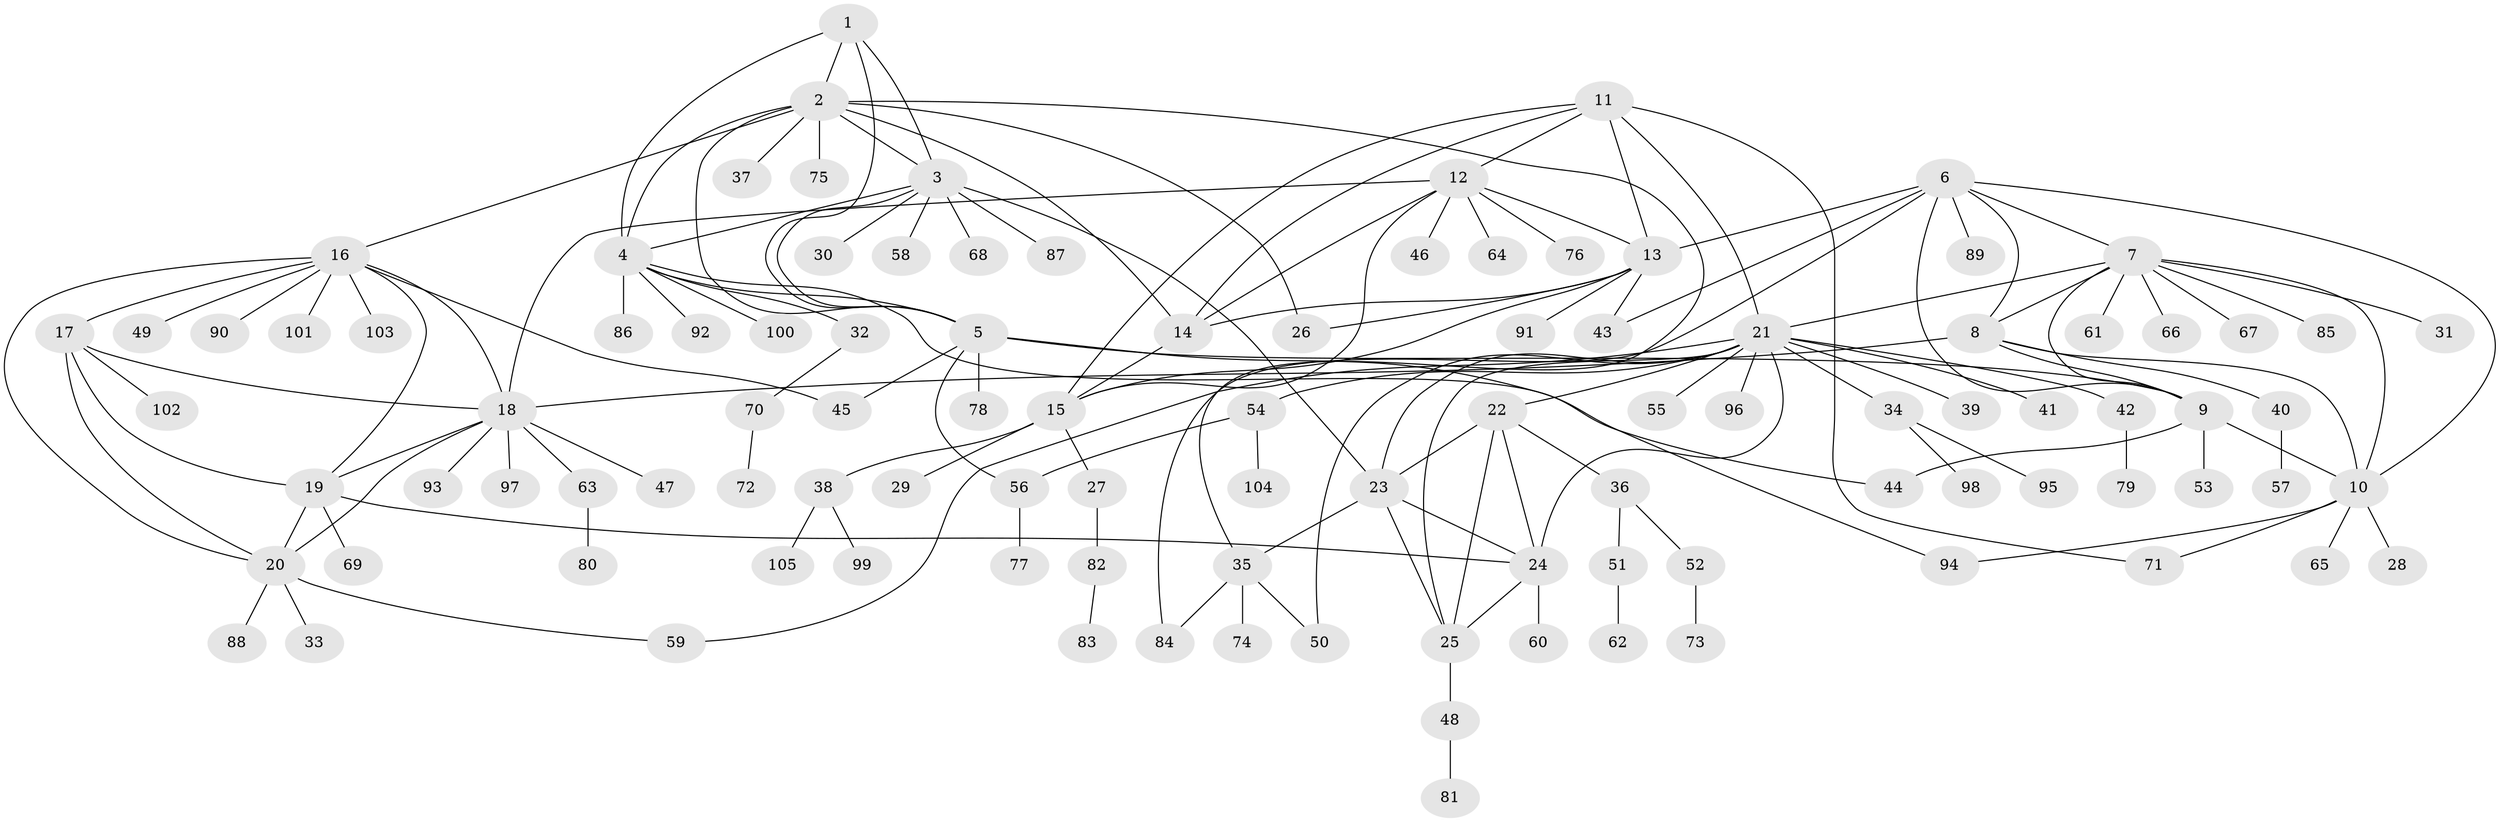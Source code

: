 // Generated by graph-tools (version 1.1) at 2025/16/03/09/25 04:16:04]
// undirected, 105 vertices, 151 edges
graph export_dot {
graph [start="1"]
  node [color=gray90,style=filled];
  1;
  2;
  3;
  4;
  5;
  6;
  7;
  8;
  9;
  10;
  11;
  12;
  13;
  14;
  15;
  16;
  17;
  18;
  19;
  20;
  21;
  22;
  23;
  24;
  25;
  26;
  27;
  28;
  29;
  30;
  31;
  32;
  33;
  34;
  35;
  36;
  37;
  38;
  39;
  40;
  41;
  42;
  43;
  44;
  45;
  46;
  47;
  48;
  49;
  50;
  51;
  52;
  53;
  54;
  55;
  56;
  57;
  58;
  59;
  60;
  61;
  62;
  63;
  64;
  65;
  66;
  67;
  68;
  69;
  70;
  71;
  72;
  73;
  74;
  75;
  76;
  77;
  78;
  79;
  80;
  81;
  82;
  83;
  84;
  85;
  86;
  87;
  88;
  89;
  90;
  91;
  92;
  93;
  94;
  95;
  96;
  97;
  98;
  99;
  100;
  101;
  102;
  103;
  104;
  105;
  1 -- 2;
  1 -- 3;
  1 -- 4;
  1 -- 5;
  2 -- 3;
  2 -- 4;
  2 -- 5;
  2 -- 14;
  2 -- 16;
  2 -- 26;
  2 -- 35;
  2 -- 37;
  2 -- 75;
  3 -- 4;
  3 -- 5;
  3 -- 23;
  3 -- 30;
  3 -- 58;
  3 -- 68;
  3 -- 87;
  4 -- 5;
  4 -- 32;
  4 -- 44;
  4 -- 86;
  4 -- 92;
  4 -- 100;
  5 -- 9;
  5 -- 45;
  5 -- 56;
  5 -- 78;
  5 -- 94;
  6 -- 7;
  6 -- 8;
  6 -- 9;
  6 -- 10;
  6 -- 13;
  6 -- 43;
  6 -- 84;
  6 -- 89;
  7 -- 8;
  7 -- 9;
  7 -- 10;
  7 -- 21;
  7 -- 31;
  7 -- 61;
  7 -- 66;
  7 -- 67;
  7 -- 85;
  8 -- 9;
  8 -- 10;
  8 -- 18;
  8 -- 40;
  9 -- 10;
  9 -- 44;
  9 -- 53;
  10 -- 28;
  10 -- 65;
  10 -- 71;
  10 -- 94;
  11 -- 12;
  11 -- 13;
  11 -- 14;
  11 -- 15;
  11 -- 21;
  11 -- 71;
  12 -- 13;
  12 -- 14;
  12 -- 15;
  12 -- 18;
  12 -- 46;
  12 -- 64;
  12 -- 76;
  13 -- 14;
  13 -- 15;
  13 -- 26;
  13 -- 43;
  13 -- 91;
  14 -- 15;
  15 -- 27;
  15 -- 29;
  15 -- 38;
  16 -- 17;
  16 -- 18;
  16 -- 19;
  16 -- 20;
  16 -- 45;
  16 -- 49;
  16 -- 90;
  16 -- 101;
  16 -- 103;
  17 -- 18;
  17 -- 19;
  17 -- 20;
  17 -- 102;
  18 -- 19;
  18 -- 20;
  18 -- 47;
  18 -- 63;
  18 -- 93;
  18 -- 97;
  19 -- 20;
  19 -- 24;
  19 -- 69;
  20 -- 33;
  20 -- 59;
  20 -- 88;
  21 -- 22;
  21 -- 23;
  21 -- 24;
  21 -- 25;
  21 -- 34;
  21 -- 39;
  21 -- 41;
  21 -- 42;
  21 -- 50;
  21 -- 54;
  21 -- 55;
  21 -- 59;
  21 -- 96;
  22 -- 23;
  22 -- 24;
  22 -- 25;
  22 -- 36;
  23 -- 24;
  23 -- 25;
  23 -- 35;
  24 -- 25;
  24 -- 60;
  25 -- 48;
  27 -- 82;
  32 -- 70;
  34 -- 95;
  34 -- 98;
  35 -- 50;
  35 -- 74;
  35 -- 84;
  36 -- 51;
  36 -- 52;
  38 -- 99;
  38 -- 105;
  40 -- 57;
  42 -- 79;
  48 -- 81;
  51 -- 62;
  52 -- 73;
  54 -- 56;
  54 -- 104;
  56 -- 77;
  63 -- 80;
  70 -- 72;
  82 -- 83;
}
